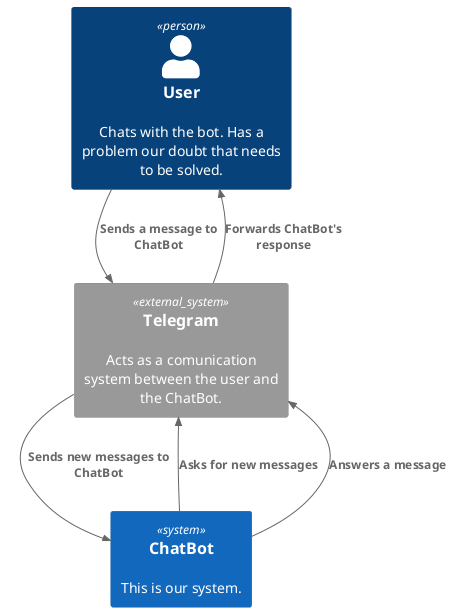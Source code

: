 @startuml Context
!include <C4/C4_Container>


Person(aliasUser, "User", "Chats with the bot. Has a problem our doubt that needs to be solved.")
System_Ext(Telegram, "Telegram", "Acts as a comunication system between the user and the ChatBot.")
System(Chatbot, "ChatBot", "This is our system.")

Rel(aliasUser, Telegram, "Sends a message to ChatBot")

Rel(Chatbot, Telegram, "Asks for new messages")
Rel(Telegram, Chatbot, "Sends new messages to ChatBot")
Rel(Telegram, aliasUser, "Forwards ChatBot's response")
Rel(Chatbot, Telegram, "Answers a message")


@enduml